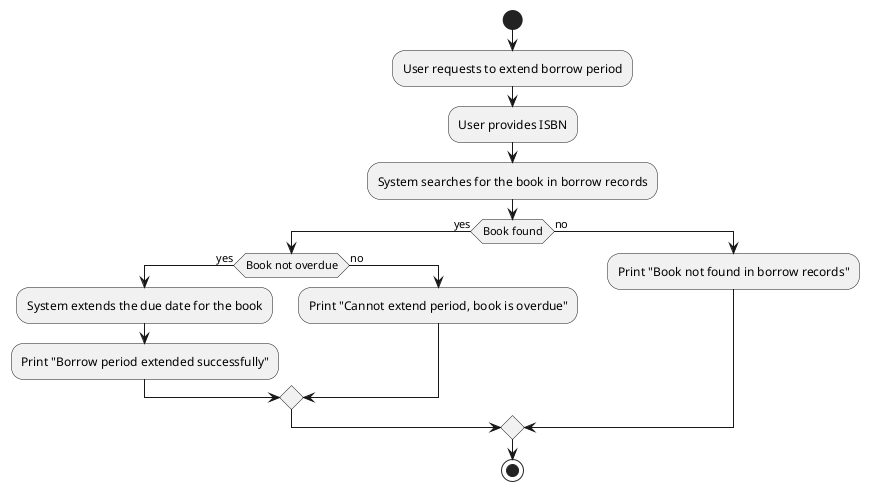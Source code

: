 @startuml

start
:User requests to extend borrow period;
:User provides ISBN;
:System searches for the book in borrow records;
if (Book found) then (yes)
  if (Book not overdue) then (yes)
    :System extends the due date for the book;
    :Print "Borrow period extended successfully";
  else (no)
    :Print "Cannot extend period, book is overdue";
  endif
else (no)
  :Print "Book not found in borrow records";
endif
stop

@enduml

